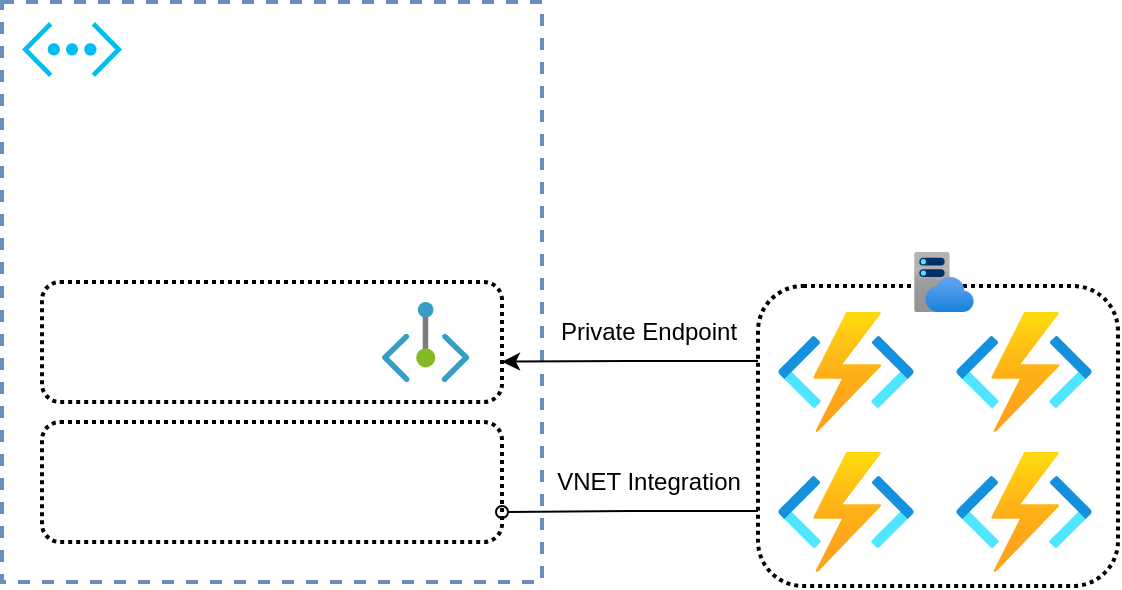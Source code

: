 <mxfile version="26.1.3">
  <diagram name="architecture" id="ho06pJD9XT2md7JWAsIX">
    <mxGraphModel dx="1240" dy="761" grid="1" gridSize="10" guides="1" tooltips="1" connect="1" arrows="1" fold="1" page="1" pageScale="1" pageWidth="850" pageHeight="1100" math="0" shadow="0">
      <root>
        <mxCell id="0" />
        <mxCell id="1" parent="0" />
        <mxCell id="dWVXHuuEFcWPN2uHc0JD-13" style="edgeStyle=orthogonalEdgeStyle;rounded=0;orthogonalLoop=1;jettySize=auto;html=1;exitX=0;exitY=0.75;exitDx=0;exitDy=0;entryX=1;entryY=0.75;entryDx=0;entryDy=0;endArrow=oval;endFill=0;" edge="1" parent="1" source="dWVXHuuEFcWPN2uHc0JD-9" target="dWVXHuuEFcWPN2uHc0JD-3">
          <mxGeometry relative="1" as="geometry" />
        </mxCell>
        <mxCell id="dWVXHuuEFcWPN2uHc0JD-9" value="" style="rounded=1;whiteSpace=wrap;html=1;fillColor=none;dashed=1;dashPattern=1 1;strokeWidth=2;" vertex="1" parent="1">
          <mxGeometry x="628" y="372" width="180" height="150" as="geometry" />
        </mxCell>
        <mxCell id="dWVXHuuEFcWPN2uHc0JD-1" value="" style="rounded=0;whiteSpace=wrap;html=1;dashed=1;strokeWidth=2;fillColor=none;strokeColor=#6c8ebf;" vertex="1" parent="1">
          <mxGeometry x="250" y="230" width="270" height="290" as="geometry" />
        </mxCell>
        <mxCell id="dWVXHuuEFcWPN2uHc0JD-2" value="" style="verticalLabelPosition=bottom;html=1;verticalAlign=top;align=center;strokeColor=none;fillColor=#00BEF2;shape=mxgraph.azure.virtual_network;pointerEvents=1;" vertex="1" parent="1">
          <mxGeometry x="260" y="240" width="50" height="27.5" as="geometry" />
        </mxCell>
        <mxCell id="dWVXHuuEFcWPN2uHc0JD-3" value="" style="rounded=1;whiteSpace=wrap;html=1;fillColor=none;dashed=1;dashPattern=1 1;strokeWidth=2;" vertex="1" parent="1">
          <mxGeometry x="270" y="440" width="230" height="60" as="geometry" />
        </mxCell>
        <mxCell id="dWVXHuuEFcWPN2uHc0JD-4" value="" style="image;aspect=fixed;html=1;points=[];align=center;fontSize=12;image=img/lib/azure2/app_services/App_Service_Plans.svg;" vertex="1" parent="1">
          <mxGeometry x="706" y="355" width="30" height="30" as="geometry" />
        </mxCell>
        <mxCell id="dWVXHuuEFcWPN2uHc0JD-5" value="" style="image;aspect=fixed;html=1;points=[];align=center;fontSize=12;image=img/lib/azure2/compute/Function_Apps.svg;" vertex="1" parent="1">
          <mxGeometry x="638" y="385" width="68" height="60" as="geometry" />
        </mxCell>
        <mxCell id="dWVXHuuEFcWPN2uHc0JD-6" value="" style="image;aspect=fixed;html=1;points=[];align=center;fontSize=12;image=img/lib/azure2/compute/Function_Apps.svg;" vertex="1" parent="1">
          <mxGeometry x="727" y="385" width="68" height="60" as="geometry" />
        </mxCell>
        <mxCell id="dWVXHuuEFcWPN2uHc0JD-7" value="" style="image;aspect=fixed;html=1;points=[];align=center;fontSize=12;image=img/lib/azure2/compute/Function_Apps.svg;" vertex="1" parent="1">
          <mxGeometry x="638" y="455" width="68" height="60" as="geometry" />
        </mxCell>
        <mxCell id="dWVXHuuEFcWPN2uHc0JD-8" value="" style="image;aspect=fixed;html=1;points=[];align=center;fontSize=12;image=img/lib/azure2/compute/Function_Apps.svg;" vertex="1" parent="1">
          <mxGeometry x="727" y="455" width="68" height="60" as="geometry" />
        </mxCell>
        <mxCell id="dWVXHuuEFcWPN2uHc0JD-11" value="" style="rounded=1;whiteSpace=wrap;html=1;fillColor=none;dashed=1;dashPattern=1 1;strokeWidth=2;" vertex="1" parent="1">
          <mxGeometry x="270" y="370" width="230" height="60" as="geometry" />
        </mxCell>
        <mxCell id="dWVXHuuEFcWPN2uHc0JD-12" value="" style="image;aspect=fixed;html=1;points=[];align=center;fontSize=12;image=img/lib/azure2/networking/Private_Endpoint.svg;" vertex="1" parent="1">
          <mxGeometry x="440" y="380" width="43.64" height="40" as="geometry" />
        </mxCell>
        <mxCell id="dWVXHuuEFcWPN2uHc0JD-14" style="edgeStyle=orthogonalEdgeStyle;rounded=0;orthogonalLoop=1;jettySize=auto;html=1;exitX=0;exitY=0.25;exitDx=0;exitDy=0;entryX=1;entryY=0.664;entryDx=0;entryDy=0;entryPerimeter=0;" edge="1" parent="1" source="dWVXHuuEFcWPN2uHc0JD-9" target="dWVXHuuEFcWPN2uHc0JD-11">
          <mxGeometry relative="1" as="geometry" />
        </mxCell>
        <mxCell id="dWVXHuuEFcWPN2uHc0JD-15" value="VNET Integration" style="text;html=1;align=center;verticalAlign=middle;resizable=0;points=[];autosize=1;strokeColor=none;fillColor=none;" vertex="1" parent="1">
          <mxGeometry x="513" y="455" width="120" height="30" as="geometry" />
        </mxCell>
        <mxCell id="dWVXHuuEFcWPN2uHc0JD-16" value="Private Endpoint" style="text;html=1;align=center;verticalAlign=middle;resizable=0;points=[];autosize=1;strokeColor=none;fillColor=none;" vertex="1" parent="1">
          <mxGeometry x="518" y="380" width="110" height="30" as="geometry" />
        </mxCell>
      </root>
    </mxGraphModel>
  </diagram>
</mxfile>
